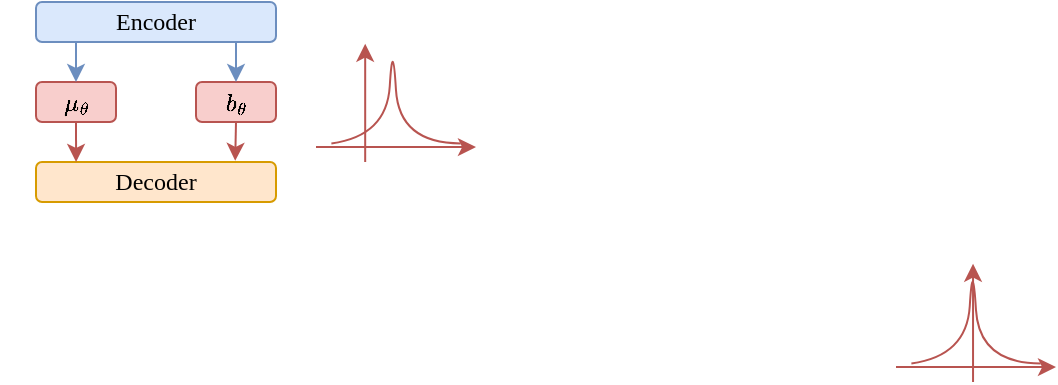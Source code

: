 <mxfile version="20.8.20" type="github">
  <diagram name="第 1 页" id="WZoYwk3wwYUyAOIoJLB3">
    <mxGraphModel dx="1050" dy="549" grid="1" gridSize="10" guides="1" tooltips="1" connect="1" arrows="1" fold="1" page="1" pageScale="1" pageWidth="827" pageHeight="1169" math="1" shadow="0">
      <root>
        <mxCell id="0" />
        <mxCell id="1" parent="0" />
        <mxCell id="mre6Zo7Zg69XgWqU70oJ-1" value="&lt;font&gt;Encoder&lt;/font&gt;" style="rounded=1;whiteSpace=wrap;html=1;fontFamily=Times New Roman;fillColor=#dae8fc;strokeColor=#6c8ebf;" vertex="1" parent="1">
          <mxGeometry x="120" y="80" width="120" height="20" as="geometry" />
        </mxCell>
        <mxCell id="mre6Zo7Zg69XgWqU70oJ-2" value="&lt;font&gt;Decoder&lt;/font&gt;" style="rounded=1;whiteSpace=wrap;html=1;fontFamily=Times New Roman;fillColor=#ffe6cc;strokeColor=#d79b00;" vertex="1" parent="1">
          <mxGeometry x="120" y="160" width="120" height="20" as="geometry" />
        </mxCell>
        <mxCell id="mre6Zo7Zg69XgWqU70oJ-19" style="edgeStyle=orthogonalEdgeStyle;curved=1;orthogonalLoop=1;jettySize=auto;html=1;exitX=0.5;exitY=1;exitDx=0;exitDy=0;entryX=0.167;entryY=0;entryDx=0;entryDy=0;entryPerimeter=0;fontFamily=Times New Roman;fillColor=#f8cecc;strokeColor=#b85450;" edge="1" parent="1" source="mre6Zo7Zg69XgWqU70oJ-3" target="mre6Zo7Zg69XgWqU70oJ-2">
          <mxGeometry relative="1" as="geometry" />
        </mxCell>
        <mxCell id="mre6Zo7Zg69XgWqU70oJ-3" value="$$\mu_\theta$$" style="rounded=1;whiteSpace=wrap;html=1;fontFamily=Times New Roman;fillColor=#f8cecc;strokeColor=#b85450;" vertex="1" parent="1">
          <mxGeometry x="120" y="120" width="40" height="20" as="geometry" />
        </mxCell>
        <mxCell id="mre6Zo7Zg69XgWqU70oJ-18" style="edgeStyle=orthogonalEdgeStyle;curved=1;orthogonalLoop=1;jettySize=auto;html=1;exitX=0.5;exitY=1;exitDx=0;exitDy=0;entryX=0.83;entryY=-0.03;entryDx=0;entryDy=0;entryPerimeter=0;fontFamily=Times New Roman;fillColor=#f8cecc;strokeColor=#b85450;" edge="1" parent="1" source="mre6Zo7Zg69XgWqU70oJ-4" target="mre6Zo7Zg69XgWqU70oJ-2">
          <mxGeometry relative="1" as="geometry" />
        </mxCell>
        <mxCell id="mre6Zo7Zg69XgWqU70oJ-4" value="$$b_\theta$$" style="rounded=1;whiteSpace=wrap;html=1;fontFamily=Times New Roman;fillColor=#f8cecc;strokeColor=#b85450;" vertex="1" parent="1">
          <mxGeometry x="200" y="120" width="40" height="20" as="geometry" />
        </mxCell>
        <mxCell id="mre6Zo7Zg69XgWqU70oJ-10" value="" style="group" vertex="1" connectable="0" parent="1">
          <mxGeometry x="260" y="80" width="80" height="80" as="geometry" />
        </mxCell>
        <mxCell id="mre6Zo7Zg69XgWqU70oJ-7" value="" style="endArrow=none;html=1;fontFamily=Times New Roman;curved=1;fillColor=#f8cecc;strokeColor=#b85450;" edge="1" parent="mre6Zo7Zg69XgWqU70oJ-10">
          <mxGeometry width="50" height="50" relative="1" as="geometry">
            <mxPoint x="7.692" y="70.698" as="sourcePoint" />
            <mxPoint x="72.308" y="70.698" as="targetPoint" />
            <Array as="points">
              <mxPoint x="35.385" y="66.977" />
              <mxPoint x="38.4" y="16.97" />
              <mxPoint x="41.538" y="70.698" />
            </Array>
          </mxGeometry>
        </mxCell>
        <mxCell id="mre6Zo7Zg69XgWqU70oJ-8" value="" style="endArrow=classic;html=1;fontFamily=Times New Roman;curved=1;fillColor=#f8cecc;strokeColor=#b85450;" edge="1" parent="mre6Zo7Zg69XgWqU70oJ-10">
          <mxGeometry width="50" height="50" relative="1" as="geometry">
            <mxPoint x="24.615" y="80.0" as="sourcePoint" />
            <mxPoint x="24.593" y="20.87" as="targetPoint" />
          </mxGeometry>
        </mxCell>
        <mxCell id="mre6Zo7Zg69XgWqU70oJ-9" value="" style="endArrow=classic;html=1;fontFamily=Times New Roman;curved=1;fillColor=#f8cecc;strokeColor=#b85450;" edge="1" parent="mre6Zo7Zg69XgWqU70oJ-10">
          <mxGeometry width="50" height="50" relative="1" as="geometry">
            <mxPoint y="72.558" as="sourcePoint" />
            <mxPoint x="80" y="72.558" as="targetPoint" />
          </mxGeometry>
        </mxCell>
        <mxCell id="mre6Zo7Zg69XgWqU70oJ-12" value="" style="endArrow=classic;html=1;fontFamily=Times New Roman;curved=1;entryX=0.5;entryY=0;entryDx=0;entryDy=0;fillColor=#dae8fc;strokeColor=#6c8ebf;" edge="1" parent="1" target="mre6Zo7Zg69XgWqU70oJ-3">
          <mxGeometry width="50" height="50" relative="1" as="geometry">
            <mxPoint x="140" y="100" as="sourcePoint" />
            <mxPoint x="440" y="180" as="targetPoint" />
          </mxGeometry>
        </mxCell>
        <mxCell id="mre6Zo7Zg69XgWqU70oJ-16" value="" style="endArrow=classic;html=1;fontFamily=Times New Roman;curved=1;entryX=0.5;entryY=0;entryDx=0;entryDy=0;fillColor=#dae8fc;strokeColor=#6c8ebf;" edge="1" parent="1" target="mre6Zo7Zg69XgWqU70oJ-4">
          <mxGeometry width="50" height="50" relative="1" as="geometry">
            <mxPoint x="220" y="100" as="sourcePoint" />
            <mxPoint x="440" y="180" as="targetPoint" />
          </mxGeometry>
        </mxCell>
        <mxCell id="mre6Zo7Zg69XgWqU70oJ-21" value="" style="group" vertex="1" connectable="0" parent="1">
          <mxGeometry x="550" y="190" width="80" height="80" as="geometry" />
        </mxCell>
        <mxCell id="mre6Zo7Zg69XgWqU70oJ-22" value="" style="endArrow=none;html=1;fontFamily=Times New Roman;curved=1;fillColor=#f8cecc;strokeColor=#b85450;" edge="1" parent="mre6Zo7Zg69XgWqU70oJ-21">
          <mxGeometry width="50" height="50" relative="1" as="geometry">
            <mxPoint x="7.692" y="70.698" as="sourcePoint" />
            <mxPoint x="72.308" y="70.698" as="targetPoint" />
            <Array as="points">
              <mxPoint x="35.385" y="66.977" />
              <mxPoint x="38.4" y="16.97" />
              <mxPoint x="41.538" y="70.698" />
            </Array>
          </mxGeometry>
        </mxCell>
        <mxCell id="mre6Zo7Zg69XgWqU70oJ-23" value="" style="endArrow=classic;html=1;fontFamily=Times New Roman;curved=1;fillColor=#f8cecc;strokeColor=#b85450;" edge="1" parent="mre6Zo7Zg69XgWqU70oJ-21">
          <mxGeometry width="50" height="50" relative="1" as="geometry">
            <mxPoint x="38.518" y="80.0" as="sourcePoint" />
            <mxPoint x="38.519" y="20.87" as="targetPoint" />
          </mxGeometry>
        </mxCell>
        <mxCell id="mre6Zo7Zg69XgWqU70oJ-24" value="" style="endArrow=classic;html=1;fontFamily=Times New Roman;curved=1;fillColor=#f8cecc;strokeColor=#b85450;" edge="1" parent="mre6Zo7Zg69XgWqU70oJ-21">
          <mxGeometry width="50" height="50" relative="1" as="geometry">
            <mxPoint y="72.558" as="sourcePoint" />
            <mxPoint x="80" y="72.558" as="targetPoint" />
          </mxGeometry>
        </mxCell>
      </root>
    </mxGraphModel>
  </diagram>
</mxfile>

